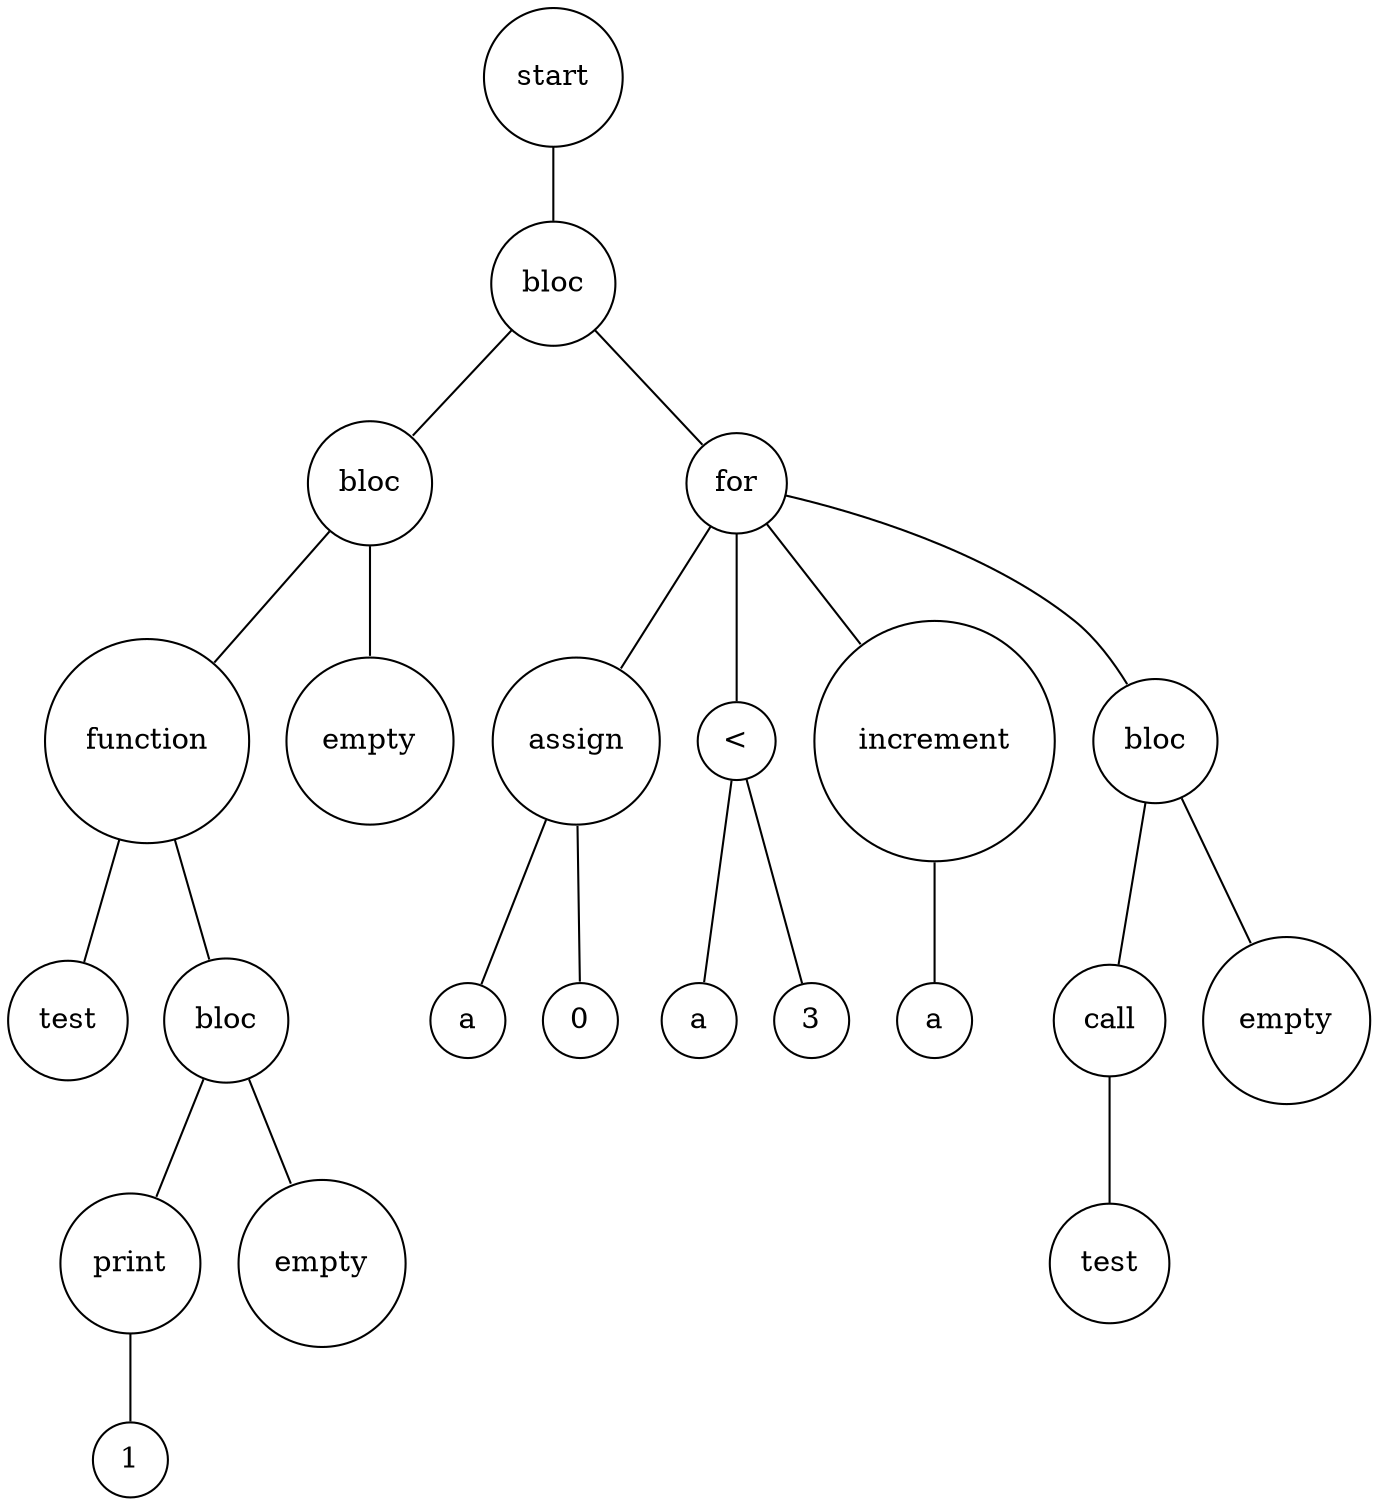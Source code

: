 digraph {
	node [shape=circle]
	"63b10372-0ed4-42b7-9884-22cd9c3e81ec" [label=start]
	"8886436d-fe74-4bce-9b18-9087046d8ce4" [label=bloc]
	"22b5a561-2661-42ba-9aa3-0d573c10ef88" [label=bloc]
	"3ff90636-c3bc-4688-9f07-2e021a7fd765" [label=function]
	"2a57b8ea-9681-4959-bb47-b227f1635eb8" [label=test]
	"3ff90636-c3bc-4688-9f07-2e021a7fd765" -> "2a57b8ea-9681-4959-bb47-b227f1635eb8" [arrowsize=0]
	"6f3c5c08-c92b-4bbc-9d8b-57101cf1767f" [label=bloc]
	"2be1af3c-9ccd-4b89-a23e-9d6e2f7a8bb2" [label=print]
	"2c78baf6-3f83-4ee8-af53-d2cd202930b7" [label=1]
	"2be1af3c-9ccd-4b89-a23e-9d6e2f7a8bb2" -> "2c78baf6-3f83-4ee8-af53-d2cd202930b7" [arrowsize=0]
	"6f3c5c08-c92b-4bbc-9d8b-57101cf1767f" -> "2be1af3c-9ccd-4b89-a23e-9d6e2f7a8bb2" [arrowsize=0]
	"244720e4-2c67-47f5-b1c7-db1015d87a96" [label=empty]
	"6f3c5c08-c92b-4bbc-9d8b-57101cf1767f" -> "244720e4-2c67-47f5-b1c7-db1015d87a96" [arrowsize=0]
	"3ff90636-c3bc-4688-9f07-2e021a7fd765" -> "6f3c5c08-c92b-4bbc-9d8b-57101cf1767f" [arrowsize=0]
	"22b5a561-2661-42ba-9aa3-0d573c10ef88" -> "3ff90636-c3bc-4688-9f07-2e021a7fd765" [arrowsize=0]
	"b9a71ec4-8ed8-44e5-87b6-38ff2ae42382" [label=empty]
	"22b5a561-2661-42ba-9aa3-0d573c10ef88" -> "b9a71ec4-8ed8-44e5-87b6-38ff2ae42382" [arrowsize=0]
	"8886436d-fe74-4bce-9b18-9087046d8ce4" -> "22b5a561-2661-42ba-9aa3-0d573c10ef88" [arrowsize=0]
	"05df566c-3fc1-46f2-a03d-997803da401b" [label=for]
	"82277184-ad76-414e-bc57-ef44eeeb91d9" [label=assign]
	"d6908004-588a-429d-ab8d-24982d2b343b" [label=a]
	"82277184-ad76-414e-bc57-ef44eeeb91d9" -> "d6908004-588a-429d-ab8d-24982d2b343b" [arrowsize=0]
	"52755b67-bdd9-4668-a9e5-7818ff41c08d" [label=0]
	"82277184-ad76-414e-bc57-ef44eeeb91d9" -> "52755b67-bdd9-4668-a9e5-7818ff41c08d" [arrowsize=0]
	"05df566c-3fc1-46f2-a03d-997803da401b" -> "82277184-ad76-414e-bc57-ef44eeeb91d9" [arrowsize=0]
	"811bee64-c519-40c0-a1db-e58db687c0ee" [label="<"]
	"4e048d6c-edc5-44fc-884f-b10cf8240cfb" [label=a]
	"811bee64-c519-40c0-a1db-e58db687c0ee" -> "4e048d6c-edc5-44fc-884f-b10cf8240cfb" [arrowsize=0]
	"4b0cba96-b19a-4b7b-aa3a-efe6118edcdc" [label=3]
	"811bee64-c519-40c0-a1db-e58db687c0ee" -> "4b0cba96-b19a-4b7b-aa3a-efe6118edcdc" [arrowsize=0]
	"05df566c-3fc1-46f2-a03d-997803da401b" -> "811bee64-c519-40c0-a1db-e58db687c0ee" [arrowsize=0]
	"bc8831a0-3ae7-4125-81d4-9c564d785dff" [label=increment]
	"0a50c2e2-374a-4291-9167-7cc924314dee" [label=a]
	"bc8831a0-3ae7-4125-81d4-9c564d785dff" -> "0a50c2e2-374a-4291-9167-7cc924314dee" [arrowsize=0]
	"05df566c-3fc1-46f2-a03d-997803da401b" -> "bc8831a0-3ae7-4125-81d4-9c564d785dff" [arrowsize=0]
	"6fc57ef7-79dd-4fc0-b8ba-9b188e7b3b52" [label=bloc]
	"a99257a2-edfd-4577-b3e3-1a7b7f2108da" [label=call]
	"5e0b1274-f6e9-4d1f-8a44-588cfd8607b0" [label=test]
	"a99257a2-edfd-4577-b3e3-1a7b7f2108da" -> "5e0b1274-f6e9-4d1f-8a44-588cfd8607b0" [arrowsize=0]
	"6fc57ef7-79dd-4fc0-b8ba-9b188e7b3b52" -> "a99257a2-edfd-4577-b3e3-1a7b7f2108da" [arrowsize=0]
	"6be19ddf-e94f-41cc-ad36-c91846958de7" [label=empty]
	"6fc57ef7-79dd-4fc0-b8ba-9b188e7b3b52" -> "6be19ddf-e94f-41cc-ad36-c91846958de7" [arrowsize=0]
	"05df566c-3fc1-46f2-a03d-997803da401b" -> "6fc57ef7-79dd-4fc0-b8ba-9b188e7b3b52" [arrowsize=0]
	"8886436d-fe74-4bce-9b18-9087046d8ce4" -> "05df566c-3fc1-46f2-a03d-997803da401b" [arrowsize=0]
	"63b10372-0ed4-42b7-9884-22cd9c3e81ec" -> "8886436d-fe74-4bce-9b18-9087046d8ce4" [arrowsize=0]
}

